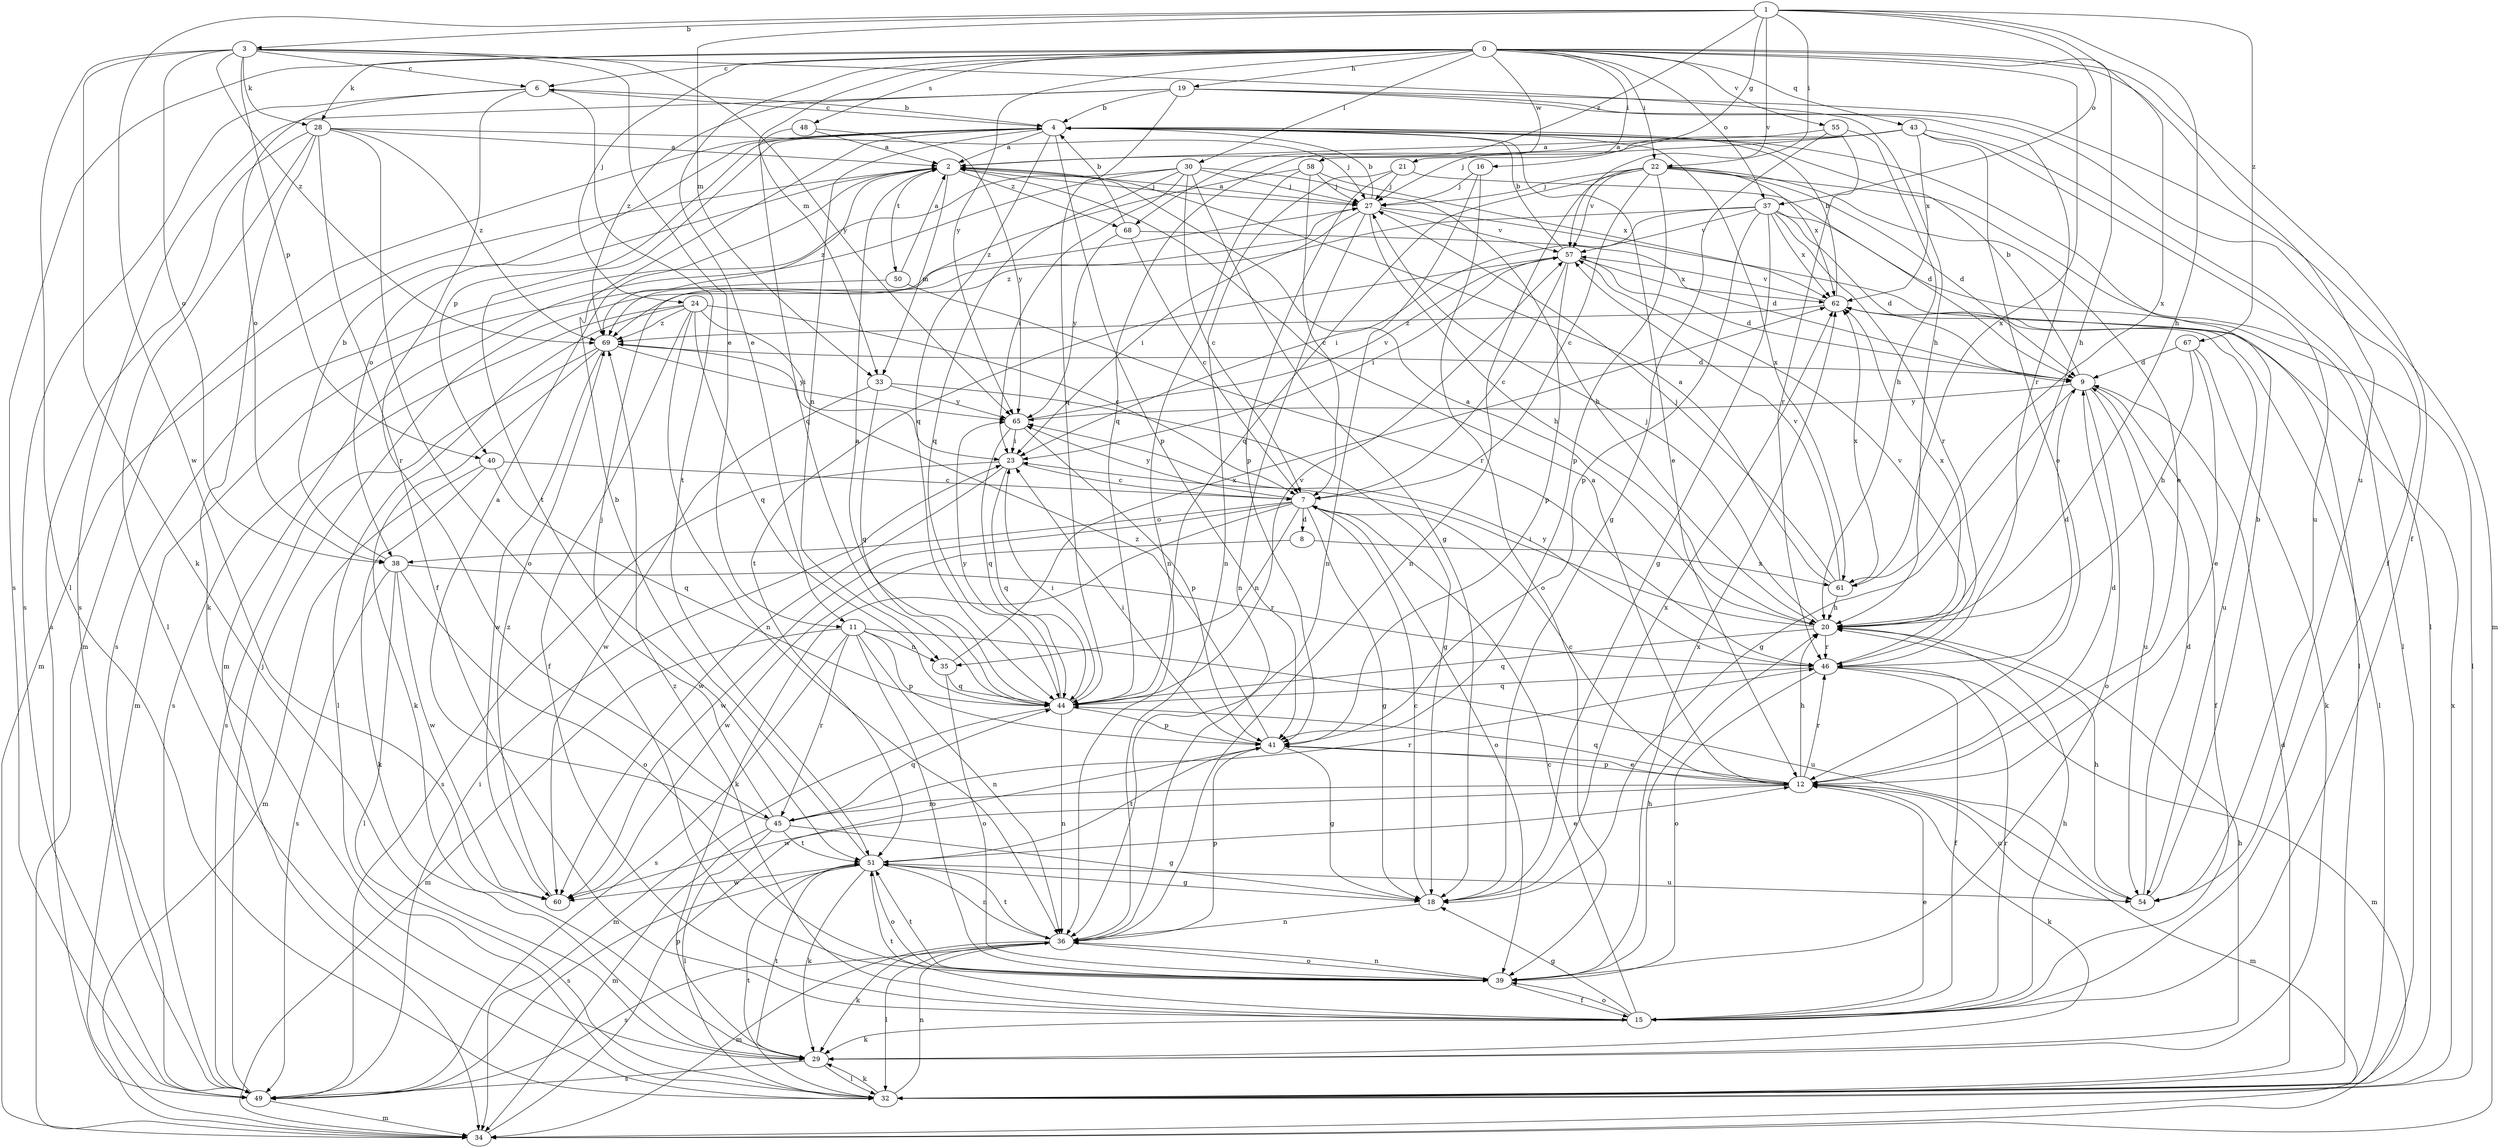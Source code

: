 strict digraph  {
0;
1;
2;
3;
4;
6;
7;
8;
9;
11;
12;
15;
16;
18;
19;
20;
21;
22;
23;
24;
27;
28;
29;
30;
32;
33;
34;
35;
36;
37;
38;
39;
40;
41;
43;
44;
45;
46;
48;
49;
50;
51;
54;
55;
57;
58;
60;
61;
62;
65;
67;
68;
69;
0 -> 6  [label=c];
0 -> 11  [label=e];
0 -> 15  [label=f];
0 -> 19  [label=h];
0 -> 20  [label=h];
0 -> 21  [label=i];
0 -> 22  [label=i];
0 -> 24  [label=j];
0 -> 28  [label=k];
0 -> 30  [label=l];
0 -> 33  [label=m];
0 -> 37  [label=o];
0 -> 43  [label=q];
0 -> 48  [label=s];
0 -> 49  [label=s];
0 -> 54  [label=u];
0 -> 55  [label=v];
0 -> 58  [label=w];
0 -> 61  [label=x];
0 -> 65  [label=y];
1 -> 3  [label=b];
1 -> 16  [label=g];
1 -> 20  [label=h];
1 -> 22  [label=i];
1 -> 33  [label=m];
1 -> 37  [label=o];
1 -> 57  [label=v];
1 -> 60  [label=w];
1 -> 61  [label=x];
1 -> 67  [label=z];
1 -> 68  [label=z];
2 -> 27  [label=j];
2 -> 33  [label=m];
2 -> 34  [label=m];
2 -> 38  [label=o];
2 -> 50  [label=t];
2 -> 68  [label=z];
2 -> 69  [label=z];
3 -> 6  [label=c];
3 -> 11  [label=e];
3 -> 20  [label=h];
3 -> 28  [label=k];
3 -> 29  [label=k];
3 -> 32  [label=l];
3 -> 38  [label=o];
3 -> 40  [label=p];
3 -> 65  [label=y];
3 -> 69  [label=z];
4 -> 2  [label=a];
4 -> 6  [label=c];
4 -> 12  [label=e];
4 -> 34  [label=m];
4 -> 35  [label=n];
4 -> 40  [label=p];
4 -> 41  [label=p];
4 -> 44  [label=q];
4 -> 51  [label=t];
4 -> 61  [label=x];
6 -> 4  [label=b];
6 -> 38  [label=o];
6 -> 45  [label=r];
6 -> 49  [label=s];
6 -> 51  [label=t];
7 -> 8  [label=d];
7 -> 18  [label=g];
7 -> 29  [label=k];
7 -> 35  [label=n];
7 -> 38  [label=o];
7 -> 39  [label=o];
7 -> 60  [label=w];
7 -> 65  [label=y];
8 -> 60  [label=w];
8 -> 61  [label=x];
9 -> 4  [label=b];
9 -> 15  [label=f];
9 -> 18  [label=g];
9 -> 39  [label=o];
9 -> 54  [label=u];
9 -> 65  [label=y];
11 -> 34  [label=m];
11 -> 35  [label=n];
11 -> 36  [label=n];
11 -> 39  [label=o];
11 -> 41  [label=p];
11 -> 45  [label=r];
11 -> 49  [label=s];
11 -> 54  [label=u];
12 -> 2  [label=a];
12 -> 7  [label=c];
12 -> 9  [label=d];
12 -> 20  [label=h];
12 -> 29  [label=k];
12 -> 34  [label=m];
12 -> 41  [label=p];
12 -> 44  [label=q];
12 -> 45  [label=r];
12 -> 46  [label=r];
12 -> 54  [label=u];
12 -> 60  [label=w];
15 -> 7  [label=c];
15 -> 12  [label=e];
15 -> 18  [label=g];
15 -> 20  [label=h];
15 -> 29  [label=k];
15 -> 39  [label=o];
15 -> 46  [label=r];
15 -> 51  [label=t];
15 -> 69  [label=z];
16 -> 27  [label=j];
16 -> 36  [label=n];
16 -> 39  [label=o];
18 -> 7  [label=c];
18 -> 36  [label=n];
18 -> 62  [label=x];
19 -> 4  [label=b];
19 -> 15  [label=f];
19 -> 34  [label=m];
19 -> 44  [label=q];
19 -> 46  [label=r];
19 -> 49  [label=s];
19 -> 69  [label=z];
20 -> 2  [label=a];
20 -> 23  [label=i];
20 -> 27  [label=j];
20 -> 44  [label=q];
20 -> 46  [label=r];
20 -> 62  [label=x];
21 -> 9  [label=d];
21 -> 27  [label=j];
21 -> 36  [label=n];
21 -> 41  [label=p];
22 -> 7  [label=c];
22 -> 9  [label=d];
22 -> 12  [label=e];
22 -> 27  [label=j];
22 -> 32  [label=l];
22 -> 36  [label=n];
22 -> 41  [label=p];
22 -> 44  [label=q];
22 -> 57  [label=v];
22 -> 62  [label=x];
23 -> 7  [label=c];
23 -> 44  [label=q];
23 -> 49  [label=s];
23 -> 60  [label=w];
24 -> 7  [label=c];
24 -> 15  [label=f];
24 -> 23  [label=i];
24 -> 32  [label=l];
24 -> 36  [label=n];
24 -> 44  [label=q];
24 -> 49  [label=s];
24 -> 69  [label=z];
27 -> 2  [label=a];
27 -> 4  [label=b];
27 -> 20  [label=h];
27 -> 23  [label=i];
27 -> 32  [label=l];
27 -> 36  [label=n];
27 -> 57  [label=v];
28 -> 2  [label=a];
28 -> 15  [label=f];
28 -> 27  [label=j];
28 -> 29  [label=k];
28 -> 32  [label=l];
28 -> 39  [label=o];
28 -> 49  [label=s];
28 -> 69  [label=z];
29 -> 20  [label=h];
29 -> 32  [label=l];
29 -> 49  [label=s];
29 -> 51  [label=t];
30 -> 7  [label=c];
30 -> 18  [label=g];
30 -> 20  [label=h];
30 -> 23  [label=i];
30 -> 27  [label=j];
30 -> 34  [label=m];
30 -> 44  [label=q];
30 -> 49  [label=s];
32 -> 9  [label=d];
32 -> 29  [label=k];
32 -> 36  [label=n];
32 -> 51  [label=t];
32 -> 62  [label=x];
33 -> 18  [label=g];
33 -> 44  [label=q];
33 -> 60  [label=w];
33 -> 65  [label=y];
34 -> 41  [label=p];
35 -> 39  [label=o];
35 -> 44  [label=q];
35 -> 62  [label=x];
36 -> 29  [label=k];
36 -> 32  [label=l];
36 -> 34  [label=m];
36 -> 39  [label=o];
36 -> 41  [label=p];
36 -> 49  [label=s];
36 -> 51  [label=t];
37 -> 9  [label=d];
37 -> 18  [label=g];
37 -> 23  [label=i];
37 -> 32  [label=l];
37 -> 41  [label=p];
37 -> 46  [label=r];
37 -> 57  [label=v];
37 -> 62  [label=x];
37 -> 69  [label=z];
38 -> 4  [label=b];
38 -> 32  [label=l];
38 -> 39  [label=o];
38 -> 46  [label=r];
38 -> 49  [label=s];
38 -> 60  [label=w];
39 -> 15  [label=f];
39 -> 20  [label=h];
39 -> 36  [label=n];
39 -> 51  [label=t];
39 -> 62  [label=x];
40 -> 7  [label=c];
40 -> 29  [label=k];
40 -> 34  [label=m];
40 -> 44  [label=q];
41 -> 12  [label=e];
41 -> 18  [label=g];
41 -> 23  [label=i];
41 -> 51  [label=t];
41 -> 69  [label=z];
43 -> 2  [label=a];
43 -> 12  [label=e];
43 -> 27  [label=j];
43 -> 32  [label=l];
43 -> 44  [label=q];
43 -> 54  [label=u];
43 -> 62  [label=x];
44 -> 2  [label=a];
44 -> 23  [label=i];
44 -> 34  [label=m];
44 -> 36  [label=n];
44 -> 41  [label=p];
44 -> 57  [label=v];
44 -> 65  [label=y];
45 -> 2  [label=a];
45 -> 18  [label=g];
45 -> 27  [label=j];
45 -> 32  [label=l];
45 -> 34  [label=m];
45 -> 44  [label=q];
45 -> 46  [label=r];
45 -> 51  [label=t];
46 -> 9  [label=d];
46 -> 15  [label=f];
46 -> 34  [label=m];
46 -> 39  [label=o];
46 -> 44  [label=q];
46 -> 57  [label=v];
46 -> 65  [label=y];
48 -> 2  [label=a];
48 -> 44  [label=q];
48 -> 65  [label=y];
49 -> 23  [label=i];
49 -> 27  [label=j];
49 -> 34  [label=m];
50 -> 2  [label=a];
50 -> 34  [label=m];
50 -> 46  [label=r];
51 -> 4  [label=b];
51 -> 12  [label=e];
51 -> 18  [label=g];
51 -> 29  [label=k];
51 -> 36  [label=n];
51 -> 39  [label=o];
51 -> 49  [label=s];
51 -> 54  [label=u];
51 -> 60  [label=w];
54 -> 4  [label=b];
54 -> 9  [label=d];
54 -> 20  [label=h];
55 -> 2  [label=a];
55 -> 18  [label=g];
55 -> 20  [label=h];
55 -> 46  [label=r];
57 -> 4  [label=b];
57 -> 7  [label=c];
57 -> 9  [label=d];
57 -> 23  [label=i];
57 -> 41  [label=p];
57 -> 51  [label=t];
57 -> 62  [label=x];
58 -> 7  [label=c];
58 -> 27  [label=j];
58 -> 36  [label=n];
58 -> 62  [label=x];
58 -> 69  [label=z];
60 -> 69  [label=z];
61 -> 2  [label=a];
61 -> 20  [label=h];
61 -> 27  [label=j];
61 -> 57  [label=v];
61 -> 62  [label=x];
62 -> 4  [label=b];
62 -> 32  [label=l];
62 -> 54  [label=u];
62 -> 57  [label=v];
62 -> 69  [label=z];
65 -> 23  [label=i];
65 -> 41  [label=p];
65 -> 44  [label=q];
65 -> 57  [label=v];
67 -> 9  [label=d];
67 -> 12  [label=e];
67 -> 20  [label=h];
67 -> 29  [label=k];
68 -> 4  [label=b];
68 -> 7  [label=c];
68 -> 9  [label=d];
68 -> 65  [label=y];
69 -> 9  [label=d];
69 -> 29  [label=k];
69 -> 49  [label=s];
69 -> 60  [label=w];
69 -> 65  [label=y];
}
